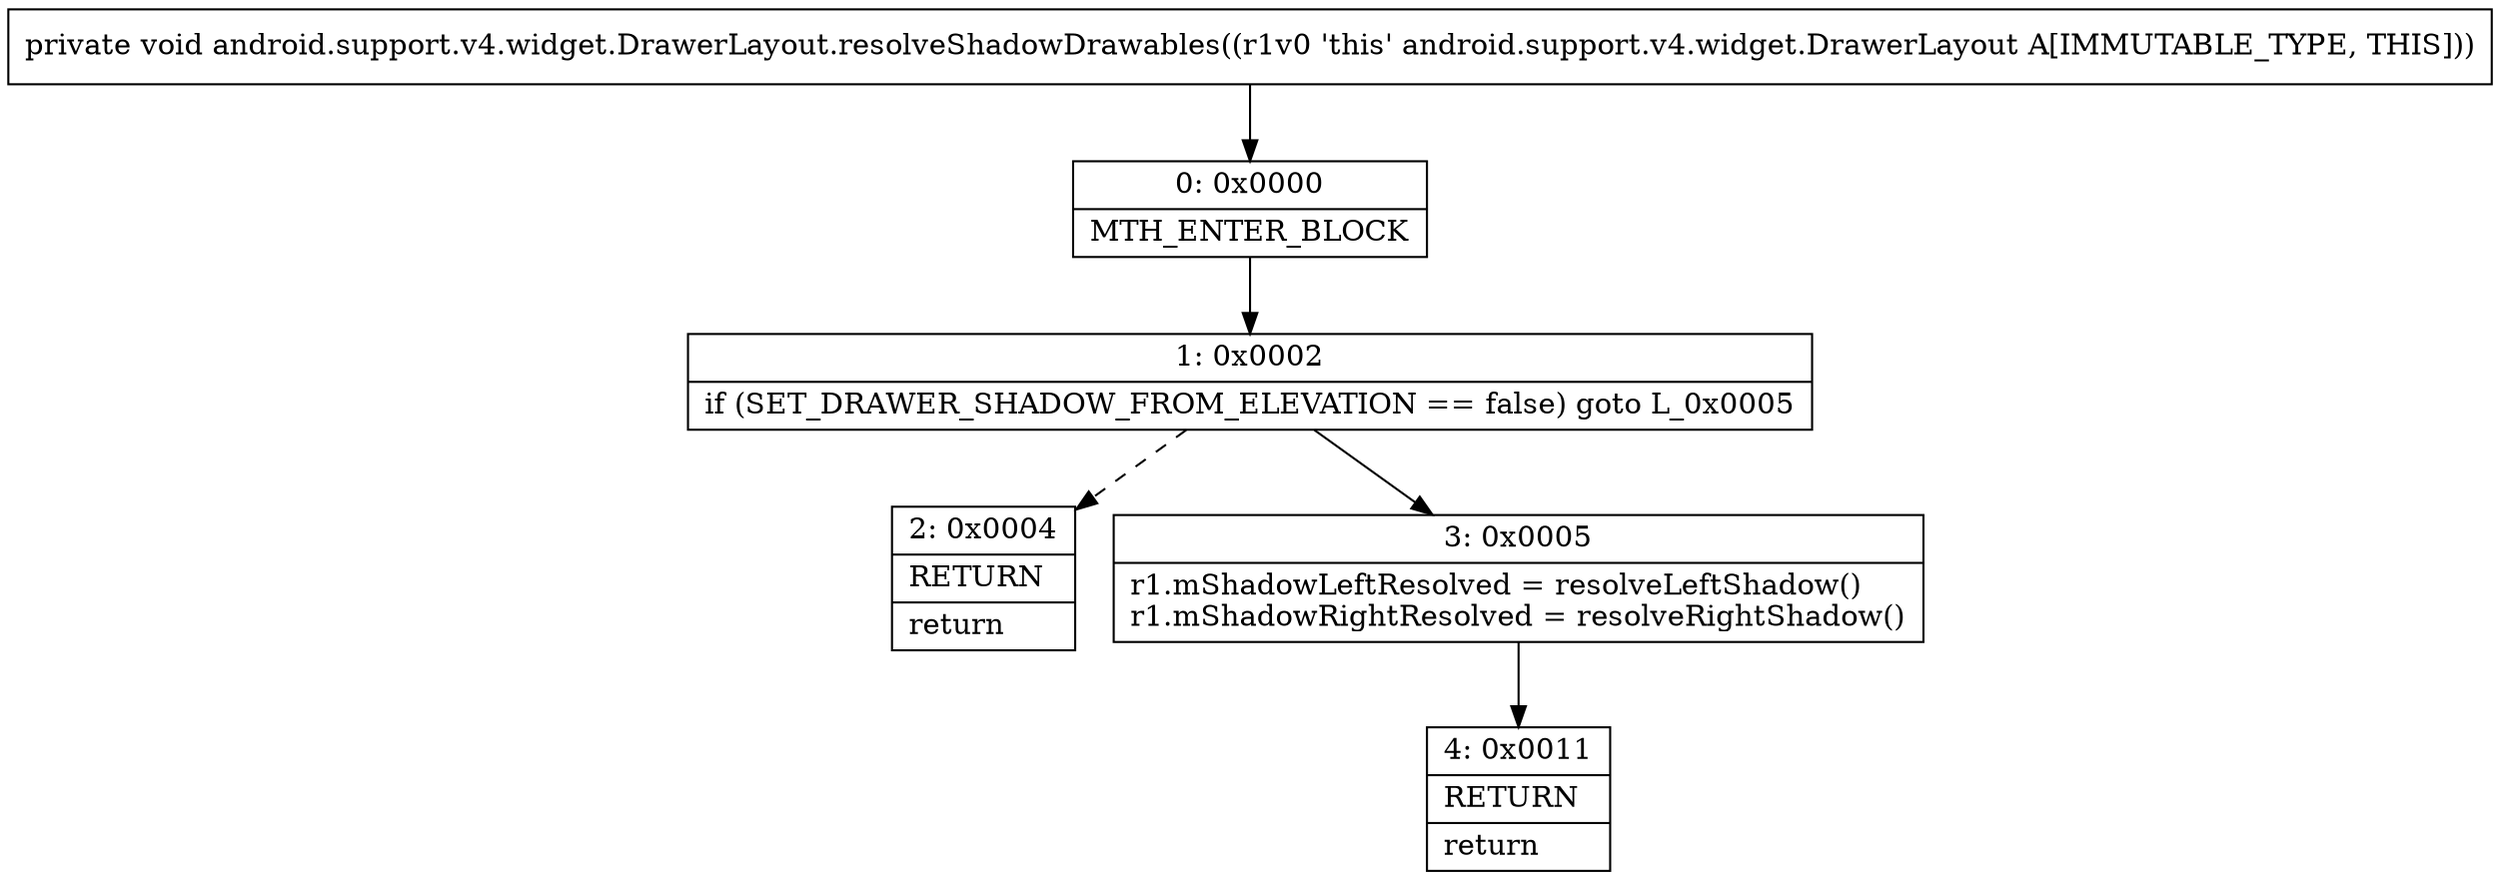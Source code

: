 digraph "CFG forandroid.support.v4.widget.DrawerLayout.resolveShadowDrawables()V" {
Node_0 [shape=record,label="{0\:\ 0x0000|MTH_ENTER_BLOCK\l}"];
Node_1 [shape=record,label="{1\:\ 0x0002|if (SET_DRAWER_SHADOW_FROM_ELEVATION == false) goto L_0x0005\l}"];
Node_2 [shape=record,label="{2\:\ 0x0004|RETURN\l|return\l}"];
Node_3 [shape=record,label="{3\:\ 0x0005|r1.mShadowLeftResolved = resolveLeftShadow()\lr1.mShadowRightResolved = resolveRightShadow()\l}"];
Node_4 [shape=record,label="{4\:\ 0x0011|RETURN\l|return\l}"];
MethodNode[shape=record,label="{private void android.support.v4.widget.DrawerLayout.resolveShadowDrawables((r1v0 'this' android.support.v4.widget.DrawerLayout A[IMMUTABLE_TYPE, THIS])) }"];
MethodNode -> Node_0;
Node_0 -> Node_1;
Node_1 -> Node_2[style=dashed];
Node_1 -> Node_3;
Node_3 -> Node_4;
}

